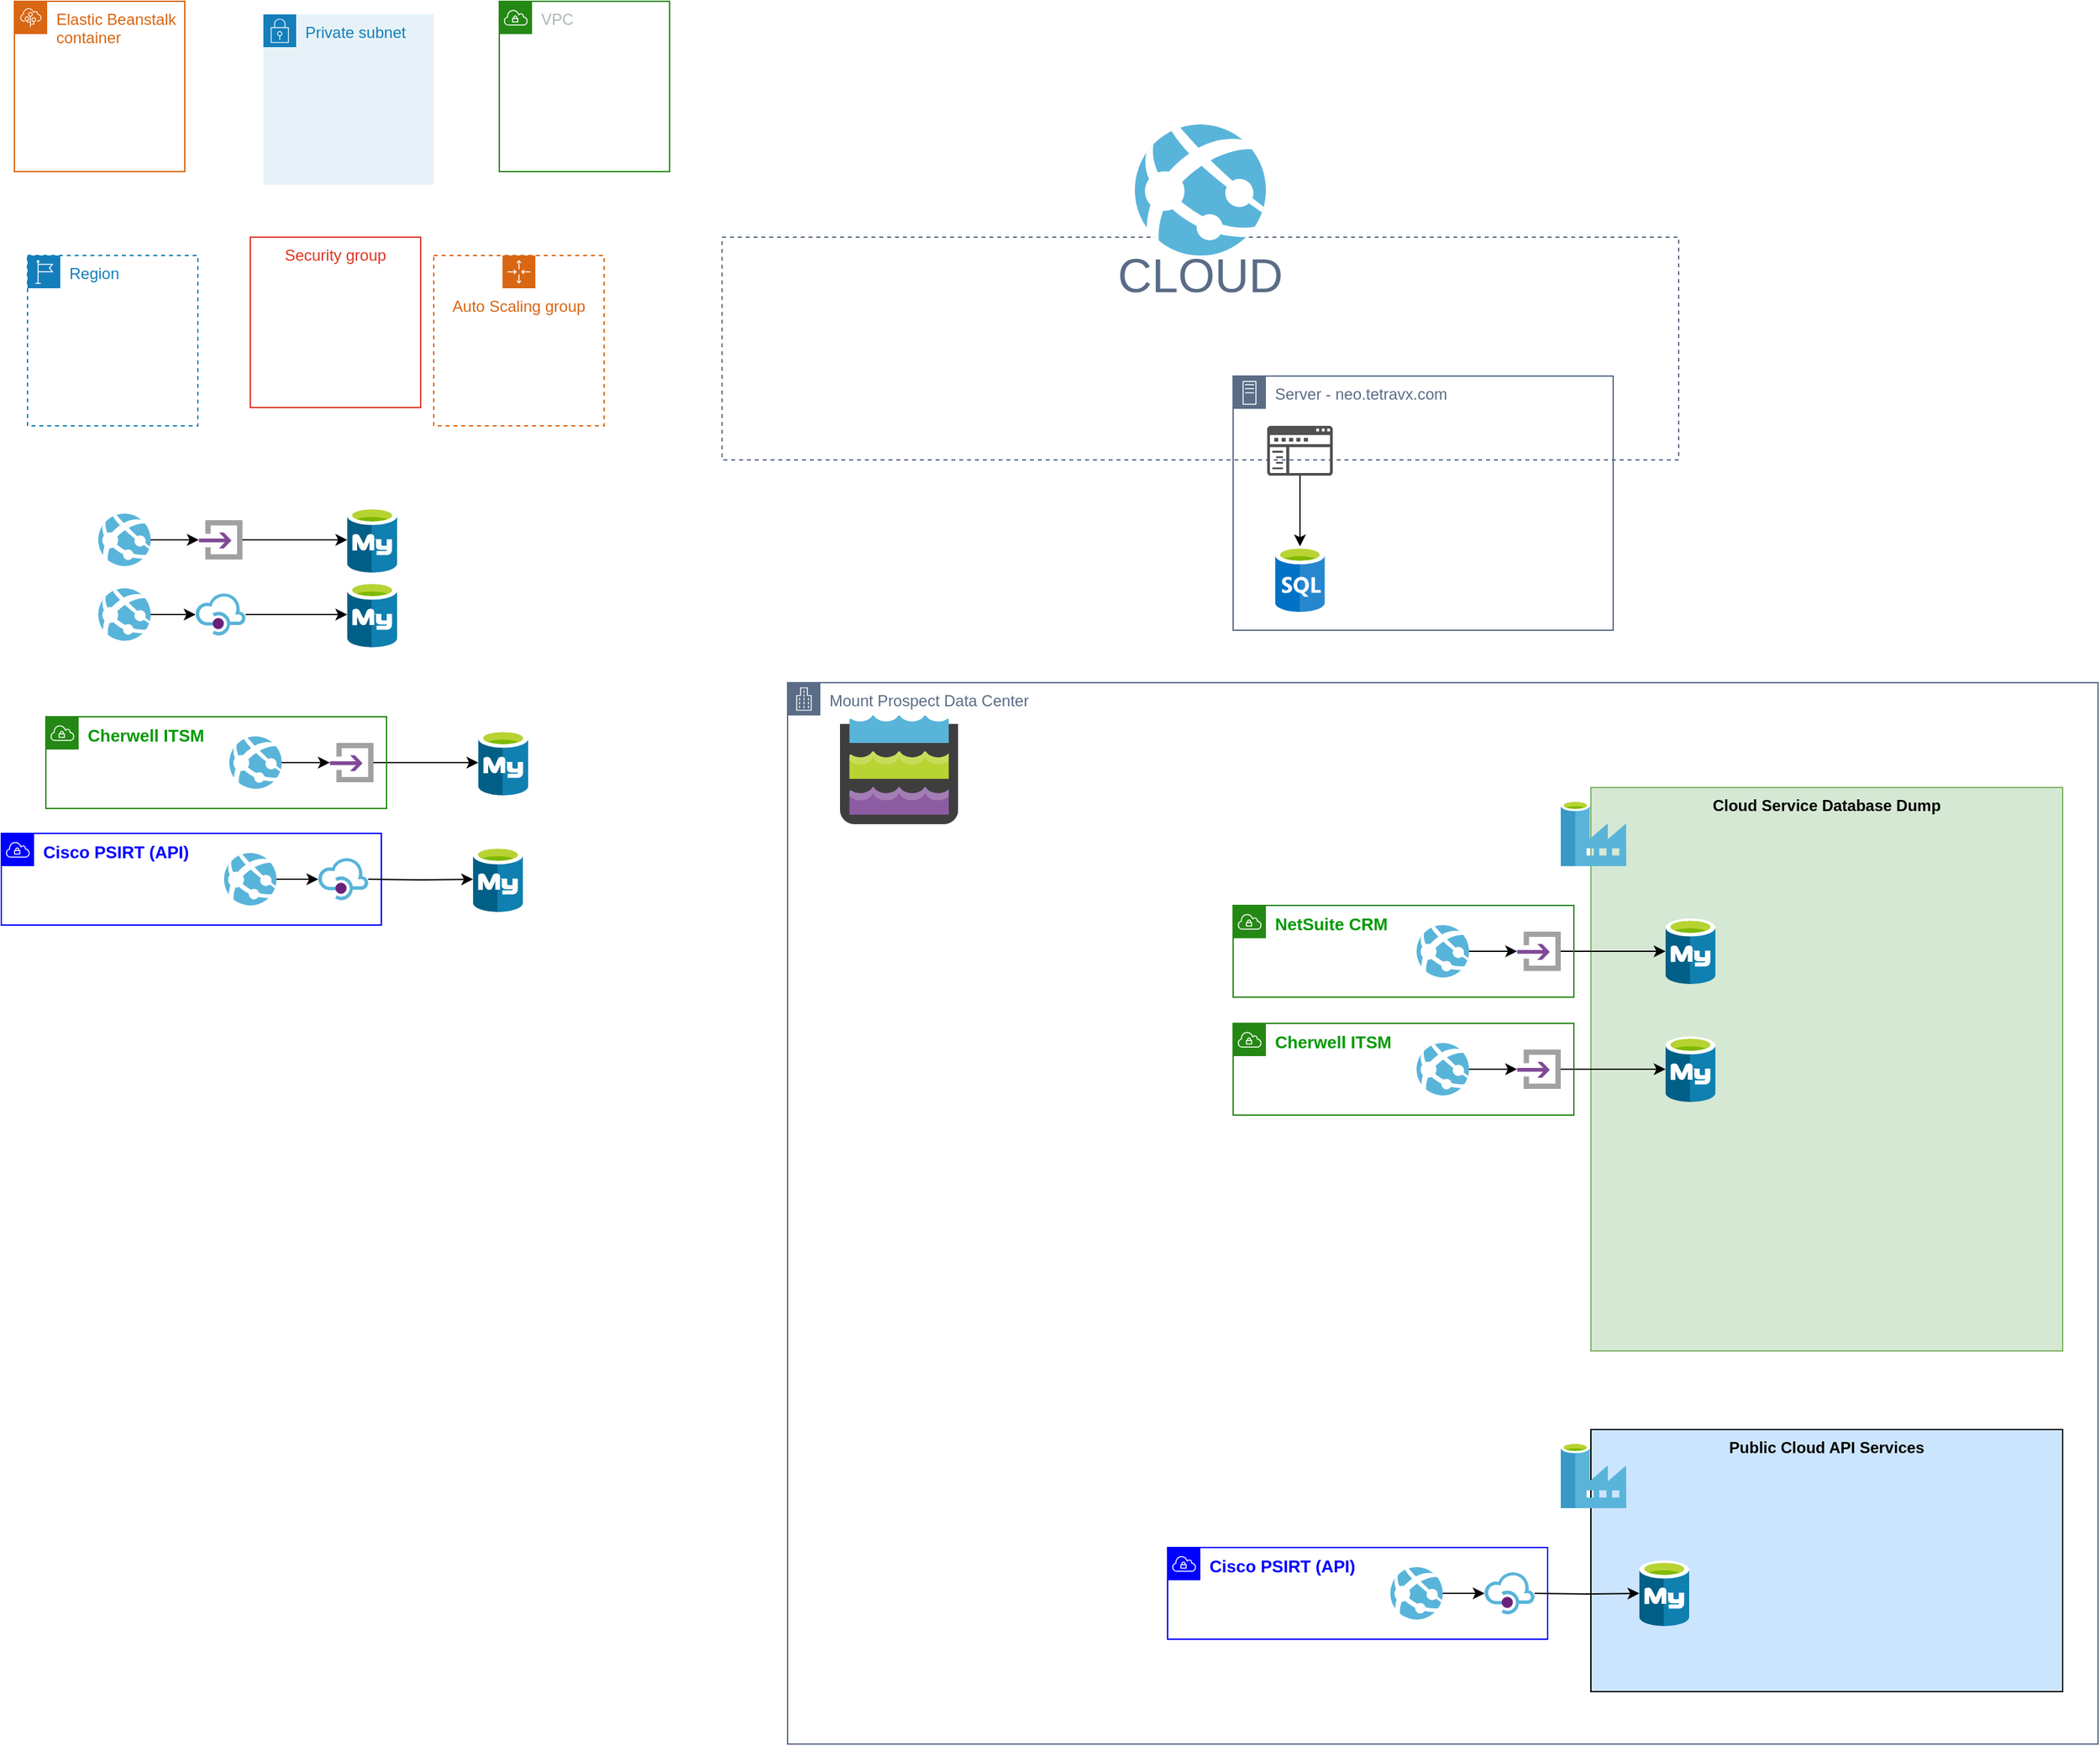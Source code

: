 <mxfile version="14.2.9" type="github">
  <diagram id="Ht1M8jgEwFfnCIfOTk4-" name="Page-1">
    <mxGraphModel dx="3783" dy="2621" grid="1" gridSize="10" guides="1" tooltips="1" connect="1" arrows="1" fold="1" page="1" pageScale="1" pageWidth="1169" pageHeight="827" math="0" shadow="0">
      <root>
        <mxCell id="0" />
        <mxCell id="1" parent="0" />
        <mxCell id="T3txgPMduXQvbs0sSbgT-20" value="Mount Prospect Data Center" style="points=[[0,0],[0.25,0],[0.5,0],[0.75,0],[1,0],[1,0.25],[1,0.5],[1,0.75],[1,1],[0.75,1],[0.5,1],[0.25,1],[0,1],[0,0.75],[0,0.5],[0,0.25]];outlineConnect=0;gradientColor=none;html=1;whiteSpace=wrap;fontSize=12;fontStyle=0;shape=mxgraph.aws4.group;grIcon=mxgraph.aws4.group_corporate_data_center;strokeColor=#5A6C86;fillColor=none;verticalAlign=top;align=left;spacingLeft=30;fontColor=#5A6C86;dashed=0;" vertex="1" parent="1">
          <mxGeometry x="50" y="-480" width="1000" height="810" as="geometry" />
        </mxCell>
        <mxCell id="T3txgPMduXQvbs0sSbgT-122" value="&lt;b&gt;&lt;font style=&quot;font-size: 13px&quot; color=&quot;#0000ff&quot;&gt;Cisco PSIRT (API)&lt;/font&gt;&lt;/b&gt;" style="points=[[0,0],[0.25,0],[0.5,0],[0.75,0],[1,0],[1,0.25],[1,0.5],[1,0.75],[1,1],[0.75,1],[0.5,1],[0.25,1],[0,1],[0,0.75],[0,0.5],[0,0.25]];outlineConnect=0;gradientColor=none;html=1;whiteSpace=wrap;fontSize=12;fontStyle=0;shape=mxgraph.aws4.group;grIcon=mxgraph.aws4.group_vpc;fillColor=none;verticalAlign=top;align=left;spacingLeft=30;fontColor=#AAB7B8;dashed=0;strokeColor=#0000FF;" vertex="1" parent="1">
          <mxGeometry x="340" y="180" width="290" height="70" as="geometry" />
        </mxCell>
        <mxCell id="T3txgPMduXQvbs0sSbgT-41" value="Cloud Service Database Dump" style="dashed=0;verticalAlign=top;fontStyle=1;fillColor=#d5e8d4;strokeColor=#82b366;" vertex="1" parent="1">
          <mxGeometry x="663" y="-400" width="360" height="430" as="geometry" />
        </mxCell>
        <mxCell id="T3txgPMduXQvbs0sSbgT-28" value="CLOUD" style="fillColor=none;strokeColor=#5A6C86;dashed=1;verticalAlign=top;fontStyle=0;fontColor=#5A6C86;fontSize=36;" vertex="1" parent="1">
          <mxGeometry y="-820" width="730" height="170" as="geometry" />
        </mxCell>
        <mxCell id="T3txgPMduXQvbs0sSbgT-4" value="" style="aspect=fixed;html=1;points=[];align=center;image;fontSize=12;image=img/lib/mscae/App_Services.svg;" vertex="1" parent="1">
          <mxGeometry x="315" y="-906" width="100" height="100" as="geometry" />
        </mxCell>
        <mxCell id="T3txgPMduXQvbs0sSbgT-17" value="" style="edgeStyle=orthogonalEdgeStyle;rounded=0;orthogonalLoop=1;jettySize=auto;html=1;" edge="1" parent="1" source="T3txgPMduXQvbs0sSbgT-15" target="T3txgPMduXQvbs0sSbgT-16">
          <mxGeometry relative="1" as="geometry" />
        </mxCell>
        <mxCell id="T3txgPMduXQvbs0sSbgT-15" value="" style="pointerEvents=1;shadow=0;dashed=0;html=1;strokeColor=none;labelPosition=center;verticalLabelPosition=bottom;verticalAlign=top;align=center;fillColor=#505050;shape=mxgraph.mscae.intune.company_portal" vertex="1" parent="1">
          <mxGeometry x="416" y="-676" width="50" height="38" as="geometry" />
        </mxCell>
        <mxCell id="T3txgPMduXQvbs0sSbgT-16" value="" style="aspect=fixed;html=1;points=[];align=center;image;fontSize=12;image=img/lib/mscae/SQL_Database_generic.svg;" vertex="1" parent="1">
          <mxGeometry x="422" y="-584" width="38" height="50" as="geometry" />
        </mxCell>
        <mxCell id="T3txgPMduXQvbs0sSbgT-19" value="Auto Scaling group" style="points=[[0,0],[0.25,0],[0.5,0],[0.75,0],[1,0],[1,0.25],[1,0.5],[1,0.75],[1,1],[0.75,1],[0.5,1],[0.25,1],[0,1],[0,0.75],[0,0.5],[0,0.25]];outlineConnect=0;gradientColor=none;html=1;whiteSpace=wrap;fontSize=12;fontStyle=0;shape=mxgraph.aws4.groupCenter;grIcon=mxgraph.aws4.group_auto_scaling_group;grStroke=1;strokeColor=#D86613;fillColor=none;verticalAlign=top;align=center;fontColor=#D86613;dashed=1;spacingTop=25;" vertex="1" parent="1">
          <mxGeometry x="-220" y="-806" width="130" height="130" as="geometry" />
        </mxCell>
        <mxCell id="T3txgPMduXQvbs0sSbgT-23" value="Security group" style="fillColor=none;strokeColor=#DD3522;verticalAlign=top;fontStyle=0;fontColor=#DD3522;" vertex="1" parent="1">
          <mxGeometry x="-360" y="-820" width="130" height="130" as="geometry" />
        </mxCell>
        <mxCell id="T3txgPMduXQvbs0sSbgT-25" value="Server - neo.tetravx.com&amp;nbsp;" style="points=[[0,0],[0.25,0],[0.5,0],[0.75,0],[1,0],[1,0.25],[1,0.5],[1,0.75],[1,1],[0.75,1],[0.5,1],[0.25,1],[0,1],[0,0.75],[0,0.5],[0,0.25]];outlineConnect=0;gradientColor=none;html=1;whiteSpace=wrap;fontSize=12;fontStyle=0;shape=mxgraph.aws4.group;grIcon=mxgraph.aws4.group_on_premise;strokeColor=#5A6C86;fillColor=none;verticalAlign=top;align=left;spacingLeft=30;fontColor=#5A6C86;dashed=0;" vertex="1" parent="1">
          <mxGeometry x="390" y="-714" width="290" height="194" as="geometry" />
        </mxCell>
        <mxCell id="T3txgPMduXQvbs0sSbgT-26" value="Private subnet" style="points=[[0,0],[0.25,0],[0.5,0],[0.75,0],[1,0],[1,0.25],[1,0.5],[1,0.75],[1,1],[0.75,1],[0.5,1],[0.25,1],[0,1],[0,0.75],[0,0.5],[0,0.25]];outlineConnect=0;gradientColor=none;html=1;whiteSpace=wrap;fontSize=12;fontStyle=0;shape=mxgraph.aws4.group;grIcon=mxgraph.aws4.group_security_group;grStroke=0;strokeColor=#147EBA;fillColor=#E6F2F8;verticalAlign=top;align=left;spacingLeft=30;fontColor=#147EBA;dashed=0;" vertex="1" parent="1">
          <mxGeometry x="-350" y="-990" width="130" height="130" as="geometry" />
        </mxCell>
        <mxCell id="T3txgPMduXQvbs0sSbgT-27" value="Elastic Beanstalk container" style="points=[[0,0],[0.25,0],[0.5,0],[0.75,0],[1,0],[1,0.25],[1,0.5],[1,0.75],[1,1],[0.75,1],[0.5,1],[0.25,1],[0,1],[0,0.75],[0,0.5],[0,0.25]];outlineConnect=0;gradientColor=none;html=1;whiteSpace=wrap;fontSize=12;fontStyle=0;shape=mxgraph.aws4.group;grIcon=mxgraph.aws4.group_elastic_beanstalk;strokeColor=#D86613;fillColor=none;verticalAlign=top;align=left;spacingLeft=30;fontColor=#D86613;dashed=0;" vertex="1" parent="1">
          <mxGeometry x="-540" y="-1000" width="130" height="130" as="geometry" />
        </mxCell>
        <mxCell id="T3txgPMduXQvbs0sSbgT-29" value="VPC" style="points=[[0,0],[0.25,0],[0.5,0],[0.75,0],[1,0],[1,0.25],[1,0.5],[1,0.75],[1,1],[0.75,1],[0.5,1],[0.25,1],[0,1],[0,0.75],[0,0.5],[0,0.25]];outlineConnect=0;gradientColor=none;html=1;whiteSpace=wrap;fontSize=12;fontStyle=0;shape=mxgraph.aws4.group;grIcon=mxgraph.aws4.group_vpc;strokeColor=#248814;fillColor=none;verticalAlign=top;align=left;spacingLeft=30;fontColor=#AAB7B8;dashed=0;" vertex="1" parent="1">
          <mxGeometry x="-170" y="-1000" width="130" height="130" as="geometry" />
        </mxCell>
        <mxCell id="T3txgPMduXQvbs0sSbgT-35" value="" style="aspect=fixed;html=1;points=[];align=center;image;fontSize=12;image=img/lib/mscae/Data_Factory.svg;" vertex="1" parent="1">
          <mxGeometry x="640" y="-390" width="50" height="50" as="geometry" />
        </mxCell>
        <mxCell id="T3txgPMduXQvbs0sSbgT-36" value="" style="aspect=fixed;html=1;points=[];align=center;image;fontSize=12;image=img/lib/mscae/Data_Lake_Storage.svg;" vertex="1" parent="1">
          <mxGeometry x="90" y="-455" width="90.22" height="83" as="geometry" />
        </mxCell>
        <mxCell id="T3txgPMduXQvbs0sSbgT-37" value="Region" style="points=[[0,0],[0.25,0],[0.5,0],[0.75,0],[1,0],[1,0.25],[1,0.5],[1,0.75],[1,1],[0.75,1],[0.5,1],[0.25,1],[0,1],[0,0.75],[0,0.5],[0,0.25]];outlineConnect=0;gradientColor=none;html=1;whiteSpace=wrap;fontSize=12;fontStyle=0;shape=mxgraph.aws4.group;grIcon=mxgraph.aws4.group_region;strokeColor=#147EBA;fillColor=none;verticalAlign=top;align=left;spacingLeft=30;fontColor=#147EBA;dashed=1;" vertex="1" parent="1">
          <mxGeometry x="-530" y="-806" width="130" height="130" as="geometry" />
        </mxCell>
        <mxCell id="T3txgPMduXQvbs0sSbgT-52" value="" style="edgeStyle=orthogonalEdgeStyle;rounded=0;orthogonalLoop=1;jettySize=auto;html=1;fontSize=36;" edge="1" parent="1" source="T3txgPMduXQvbs0sSbgT-47" target="T3txgPMduXQvbs0sSbgT-51">
          <mxGeometry relative="1" as="geometry" />
        </mxCell>
        <mxCell id="T3txgPMduXQvbs0sSbgT-47" value="" style="aspect=fixed;html=1;points=[];align=center;image;fontSize=12;image=img/lib/mscae/App_Services.svg;" vertex="1" parent="1">
          <mxGeometry x="530" y="-295" width="40" height="40" as="geometry" />
        </mxCell>
        <mxCell id="T3txgPMduXQvbs0sSbgT-54" value="" style="edgeStyle=orthogonalEdgeStyle;rounded=0;orthogonalLoop=1;jettySize=auto;html=1;fontSize=36;" edge="1" parent="1" source="T3txgPMduXQvbs0sSbgT-51" target="T3txgPMduXQvbs0sSbgT-53">
          <mxGeometry relative="1" as="geometry" />
        </mxCell>
        <mxCell id="T3txgPMduXQvbs0sSbgT-51" value="" style="aspect=fixed;html=1;points=[];align=center;image;fontSize=12;image=img/lib/mscae/Input.svg;" vertex="1" parent="1">
          <mxGeometry x="606.67" y="-290" width="33.33" height="30" as="geometry" />
        </mxCell>
        <mxCell id="T3txgPMduXQvbs0sSbgT-53" value="" style="aspect=fixed;html=1;points=[];align=center;image;fontSize=12;image=img/lib/mscae/Azure_Database_for_MySQL_servers.svg;" vertex="1" parent="1">
          <mxGeometry x="720" y="-300" width="38" height="50" as="geometry" />
        </mxCell>
        <mxCell id="T3txgPMduXQvbs0sSbgT-64" value="&lt;b&gt;&lt;font style=&quot;font-size: 13px&quot; color=&quot;#009900&quot;&gt;NetSuite CRM&lt;/font&gt;&lt;/b&gt;" style="points=[[0,0],[0.25,0],[0.5,0],[0.75,0],[1,0],[1,0.25],[1,0.5],[1,0.75],[1,1],[0.75,1],[0.5,1],[0.25,1],[0,1],[0,0.75],[0,0.5],[0,0.25]];outlineConnect=0;gradientColor=none;html=1;whiteSpace=wrap;fontSize=12;fontStyle=0;shape=mxgraph.aws4.group;grIcon=mxgraph.aws4.group_vpc;strokeColor=#248814;fillColor=none;verticalAlign=top;align=left;spacingLeft=30;fontColor=#AAB7B8;dashed=0;" vertex="1" parent="1">
          <mxGeometry x="390" y="-310" width="260" height="70" as="geometry" />
        </mxCell>
        <mxCell id="T3txgPMduXQvbs0sSbgT-83" value="Public Cloud API Services" style="dashed=0;verticalAlign=top;fontStyle=1;fillColor=#CCE5FF;" vertex="1" parent="1">
          <mxGeometry x="663" y="90" width="360" height="200" as="geometry" />
        </mxCell>
        <mxCell id="T3txgPMduXQvbs0sSbgT-84" value="" style="aspect=fixed;html=1;points=[];align=center;image;fontSize=12;image=img/lib/mscae/Data_Factory.svg;" vertex="1" parent="1">
          <mxGeometry x="640" y="100" width="50" height="50" as="geometry" />
        </mxCell>
        <mxCell id="T3txgPMduXQvbs0sSbgT-124" value="" style="edgeStyle=orthogonalEdgeStyle;rounded=0;orthogonalLoop=1;jettySize=auto;html=1;fontSize=36;" edge="1" parent="1" source="T3txgPMduXQvbs0sSbgT-118" target="T3txgPMduXQvbs0sSbgT-123">
          <mxGeometry relative="1" as="geometry" />
        </mxCell>
        <mxCell id="T3txgPMduXQvbs0sSbgT-118" value="" style="aspect=fixed;html=1;points=[];align=center;image;fontSize=12;image=img/lib/mscae/App_Services.svg;" vertex="1" parent="1">
          <mxGeometry x="510" y="195" width="40" height="40" as="geometry" />
        </mxCell>
        <mxCell id="T3txgPMduXQvbs0sSbgT-119" value="" style="edgeStyle=orthogonalEdgeStyle;rounded=0;orthogonalLoop=1;jettySize=auto;html=1;fontSize=36;" edge="1" parent="1" target="T3txgPMduXQvbs0sSbgT-121">
          <mxGeometry relative="1" as="geometry">
            <mxPoint x="620" y="215" as="sourcePoint" />
          </mxGeometry>
        </mxCell>
        <mxCell id="T3txgPMduXQvbs0sSbgT-121" value="" style="aspect=fixed;html=1;points=[];align=center;image;fontSize=12;image=img/lib/mscae/Azure_Database_for_MySQL_servers.svg;" vertex="1" parent="1">
          <mxGeometry x="700" y="190" width="38" height="50" as="geometry" />
        </mxCell>
        <mxCell id="T3txgPMduXQvbs0sSbgT-123" value="" style="aspect=fixed;html=1;points=[];align=center;image;fontSize=12;image=img/lib/mscae/API_Management.svg;" vertex="1" parent="1">
          <mxGeometry x="581.9" y="199" width="38.1" height="32" as="geometry" />
        </mxCell>
        <mxCell id="T3txgPMduXQvbs0sSbgT-125" value="" style="edgeStyle=orthogonalEdgeStyle;rounded=0;orthogonalLoop=1;jettySize=auto;html=1;fontSize=36;" edge="1" parent="1" source="T3txgPMduXQvbs0sSbgT-126" target="T3txgPMduXQvbs0sSbgT-128">
          <mxGeometry relative="1" as="geometry" />
        </mxCell>
        <mxCell id="T3txgPMduXQvbs0sSbgT-126" value="" style="aspect=fixed;html=1;points=[];align=center;image;fontSize=12;image=img/lib/mscae/App_Services.svg;" vertex="1" parent="1">
          <mxGeometry x="530" y="-205" width="40" height="40" as="geometry" />
        </mxCell>
        <mxCell id="T3txgPMduXQvbs0sSbgT-127" value="" style="edgeStyle=orthogonalEdgeStyle;rounded=0;orthogonalLoop=1;jettySize=auto;html=1;fontSize=36;" edge="1" parent="1" source="T3txgPMduXQvbs0sSbgT-128" target="T3txgPMduXQvbs0sSbgT-129">
          <mxGeometry relative="1" as="geometry" />
        </mxCell>
        <mxCell id="T3txgPMduXQvbs0sSbgT-128" value="" style="aspect=fixed;html=1;points=[];align=center;image;fontSize=12;image=img/lib/mscae/Input.svg;" vertex="1" parent="1">
          <mxGeometry x="606.67" y="-200" width="33.33" height="30" as="geometry" />
        </mxCell>
        <mxCell id="T3txgPMduXQvbs0sSbgT-129" value="" style="aspect=fixed;html=1;points=[];align=center;image;fontSize=12;image=img/lib/mscae/Azure_Database_for_MySQL_servers.svg;" vertex="1" parent="1">
          <mxGeometry x="720" y="-210" width="38" height="50" as="geometry" />
        </mxCell>
        <mxCell id="T3txgPMduXQvbs0sSbgT-130" value="&lt;b&gt;&lt;font style=&quot;font-size: 13px&quot; color=&quot;#009900&quot;&gt;Cherwell ITSM&lt;/font&gt;&lt;/b&gt;" style="points=[[0,0],[0.25,0],[0.5,0],[0.75,0],[1,0],[1,0.25],[1,0.5],[1,0.75],[1,1],[0.75,1],[0.5,1],[0.25,1],[0,1],[0,0.75],[0,0.5],[0,0.25]];outlineConnect=0;gradientColor=none;html=1;whiteSpace=wrap;fontSize=12;fontStyle=0;shape=mxgraph.aws4.group;grIcon=mxgraph.aws4.group_vpc;strokeColor=#248814;fillColor=none;verticalAlign=top;align=left;spacingLeft=30;fontColor=#AAB7B8;dashed=0;" vertex="1" parent="1">
          <mxGeometry x="390" y="-220" width="260" height="70" as="geometry" />
        </mxCell>
        <mxCell id="T3txgPMduXQvbs0sSbgT-137" value="" style="edgeStyle=orthogonalEdgeStyle;rounded=0;orthogonalLoop=1;jettySize=auto;html=1;fontSize=36;" edge="1" parent="1" source="T3txgPMduXQvbs0sSbgT-138" target="T3txgPMduXQvbs0sSbgT-141">
          <mxGeometry relative="1" as="geometry" />
        </mxCell>
        <mxCell id="T3txgPMduXQvbs0sSbgT-138" value="" style="aspect=fixed;html=1;points=[];align=center;image;fontSize=12;image=img/lib/mscae/API_Management.svg;" vertex="1" parent="1">
          <mxGeometry x="-401.72" y="-548" width="38.1" height="32" as="geometry" />
        </mxCell>
        <mxCell id="T3txgPMduXQvbs0sSbgT-139" value="" style="edgeStyle=orthogonalEdgeStyle;rounded=0;orthogonalLoop=1;jettySize=auto;html=1;fontSize=36;" edge="1" parent="1" source="T3txgPMduXQvbs0sSbgT-140" target="T3txgPMduXQvbs0sSbgT-138">
          <mxGeometry relative="1" as="geometry" />
        </mxCell>
        <mxCell id="T3txgPMduXQvbs0sSbgT-140" value="" style="aspect=fixed;html=1;points=[];align=center;image;fontSize=12;image=img/lib/mscae/App_Services.svg;" vertex="1" parent="1">
          <mxGeometry x="-476" y="-552" width="40" height="40" as="geometry" />
        </mxCell>
        <mxCell id="T3txgPMduXQvbs0sSbgT-141" value="" style="aspect=fixed;html=1;points=[];align=center;image;fontSize=12;image=img/lib/mscae/Azure_Database_for_MySQL_servers.svg;" vertex="1" parent="1">
          <mxGeometry x="-286" y="-557" width="38" height="50" as="geometry" />
        </mxCell>
        <mxCell id="T3txgPMduXQvbs0sSbgT-142" value="" style="edgeStyle=orthogonalEdgeStyle;rounded=0;orthogonalLoop=1;jettySize=auto;html=1;fontSize=36;" edge="1" parent="1" source="T3txgPMduXQvbs0sSbgT-143" target="T3txgPMduXQvbs0sSbgT-145">
          <mxGeometry relative="1" as="geometry" />
        </mxCell>
        <mxCell id="T3txgPMduXQvbs0sSbgT-143" value="" style="aspect=fixed;html=1;points=[];align=center;image;fontSize=12;image=img/lib/mscae/App_Services.svg;" vertex="1" parent="1">
          <mxGeometry x="-476" y="-609" width="40" height="40" as="geometry" />
        </mxCell>
        <mxCell id="T3txgPMduXQvbs0sSbgT-144" value="" style="edgeStyle=orthogonalEdgeStyle;rounded=0;orthogonalLoop=1;jettySize=auto;html=1;fontSize=36;" edge="1" parent="1" source="T3txgPMduXQvbs0sSbgT-145" target="T3txgPMduXQvbs0sSbgT-146">
          <mxGeometry relative="1" as="geometry" />
        </mxCell>
        <mxCell id="T3txgPMduXQvbs0sSbgT-145" value="" style="aspect=fixed;html=1;points=[];align=center;image;fontSize=12;image=img/lib/mscae/Input.svg;" vertex="1" parent="1">
          <mxGeometry x="-399.33" y="-604" width="33.33" height="30" as="geometry" />
        </mxCell>
        <mxCell id="T3txgPMduXQvbs0sSbgT-146" value="" style="aspect=fixed;html=1;points=[];align=center;image;fontSize=12;image=img/lib/mscae/Azure_Database_for_MySQL_servers.svg;" vertex="1" parent="1">
          <mxGeometry x="-286" y="-614" width="38" height="50" as="geometry" />
        </mxCell>
        <mxCell id="T3txgPMduXQvbs0sSbgT-147" value="" style="edgeStyle=orthogonalEdgeStyle;rounded=0;orthogonalLoop=1;jettySize=auto;html=1;fontSize=36;" edge="1" parent="1" source="T3txgPMduXQvbs0sSbgT-148" target="T3txgPMduXQvbs0sSbgT-150">
          <mxGeometry relative="1" as="geometry" />
        </mxCell>
        <mxCell id="T3txgPMduXQvbs0sSbgT-148" value="" style="aspect=fixed;html=1;points=[];align=center;image;fontSize=12;image=img/lib/mscae/App_Services.svg;" vertex="1" parent="1">
          <mxGeometry x="-376" y="-439" width="40" height="40" as="geometry" />
        </mxCell>
        <mxCell id="T3txgPMduXQvbs0sSbgT-149" value="" style="edgeStyle=orthogonalEdgeStyle;rounded=0;orthogonalLoop=1;jettySize=auto;html=1;fontSize=36;" edge="1" parent="1" source="T3txgPMduXQvbs0sSbgT-150" target="T3txgPMduXQvbs0sSbgT-151">
          <mxGeometry relative="1" as="geometry" />
        </mxCell>
        <mxCell id="T3txgPMduXQvbs0sSbgT-150" value="" style="aspect=fixed;html=1;points=[];align=center;image;fontSize=12;image=img/lib/mscae/Input.svg;" vertex="1" parent="1">
          <mxGeometry x="-299.33" y="-434" width="33.33" height="30" as="geometry" />
        </mxCell>
        <mxCell id="T3txgPMduXQvbs0sSbgT-151" value="" style="aspect=fixed;html=1;points=[];align=center;image;fontSize=12;image=img/lib/mscae/Azure_Database_for_MySQL_servers.svg;" vertex="1" parent="1">
          <mxGeometry x="-186" y="-444" width="38" height="50" as="geometry" />
        </mxCell>
        <mxCell id="T3txgPMduXQvbs0sSbgT-152" value="&lt;b&gt;&lt;font style=&quot;font-size: 13px&quot; color=&quot;#009900&quot;&gt;Cherwell ITSM&amp;nbsp;&lt;/font&gt;&lt;/b&gt;" style="points=[[0,0],[0.25,0],[0.5,0],[0.75,0],[1,0],[1,0.25],[1,0.5],[1,0.75],[1,1],[0.75,1],[0.5,1],[0.25,1],[0,1],[0,0.75],[0,0.5],[0,0.25]];outlineConnect=0;gradientColor=none;html=1;whiteSpace=wrap;fontSize=12;fontStyle=0;shape=mxgraph.aws4.group;grIcon=mxgraph.aws4.group_vpc;strokeColor=#248814;fillColor=none;verticalAlign=top;align=left;spacingLeft=30;fontColor=#AAB7B8;dashed=0;" vertex="1" parent="1">
          <mxGeometry x="-516" y="-454" width="260" height="70" as="geometry" />
        </mxCell>
        <mxCell id="T3txgPMduXQvbs0sSbgT-153" value="&lt;b&gt;&lt;font style=&quot;font-size: 13px&quot; color=&quot;#0000ff&quot;&gt;Cisco PSIRT (API)&lt;/font&gt;&lt;/b&gt;" style="points=[[0,0],[0.25,0],[0.5,0],[0.75,0],[1,0],[1,0.25],[1,0.5],[1,0.75],[1,1],[0.75,1],[0.5,1],[0.25,1],[0,1],[0,0.75],[0,0.5],[0,0.25]];outlineConnect=0;gradientColor=none;html=1;whiteSpace=wrap;fontSize=12;fontStyle=0;shape=mxgraph.aws4.group;grIcon=mxgraph.aws4.group_vpc;fillColor=none;verticalAlign=top;align=left;spacingLeft=30;fontColor=#AAB7B8;dashed=0;strokeColor=#0000FF;" vertex="1" parent="1">
          <mxGeometry x="-550" y="-365" width="290" height="70" as="geometry" />
        </mxCell>
        <mxCell id="T3txgPMduXQvbs0sSbgT-154" value="" style="edgeStyle=orthogonalEdgeStyle;rounded=0;orthogonalLoop=1;jettySize=auto;html=1;fontSize=36;" edge="1" parent="1" source="T3txgPMduXQvbs0sSbgT-155" target="T3txgPMduXQvbs0sSbgT-158">
          <mxGeometry relative="1" as="geometry" />
        </mxCell>
        <mxCell id="T3txgPMduXQvbs0sSbgT-155" value="" style="aspect=fixed;html=1;points=[];align=center;image;fontSize=12;image=img/lib/mscae/App_Services.svg;" vertex="1" parent="1">
          <mxGeometry x="-380" y="-350" width="40" height="40" as="geometry" />
        </mxCell>
        <mxCell id="T3txgPMduXQvbs0sSbgT-156" value="" style="edgeStyle=orthogonalEdgeStyle;rounded=0;orthogonalLoop=1;jettySize=auto;html=1;fontSize=36;" edge="1" parent="1" target="T3txgPMduXQvbs0sSbgT-157">
          <mxGeometry relative="1" as="geometry">
            <mxPoint x="-270" y="-330" as="sourcePoint" />
          </mxGeometry>
        </mxCell>
        <mxCell id="T3txgPMduXQvbs0sSbgT-157" value="" style="aspect=fixed;html=1;points=[];align=center;image;fontSize=12;image=img/lib/mscae/Azure_Database_for_MySQL_servers.svg;" vertex="1" parent="1">
          <mxGeometry x="-190" y="-355" width="38" height="50" as="geometry" />
        </mxCell>
        <mxCell id="T3txgPMduXQvbs0sSbgT-158" value="" style="aspect=fixed;html=1;points=[];align=center;image;fontSize=12;image=img/lib/mscae/API_Management.svg;" vertex="1" parent="1">
          <mxGeometry x="-308.1" y="-346" width="38.1" height="32" as="geometry" />
        </mxCell>
      </root>
    </mxGraphModel>
  </diagram>
</mxfile>
